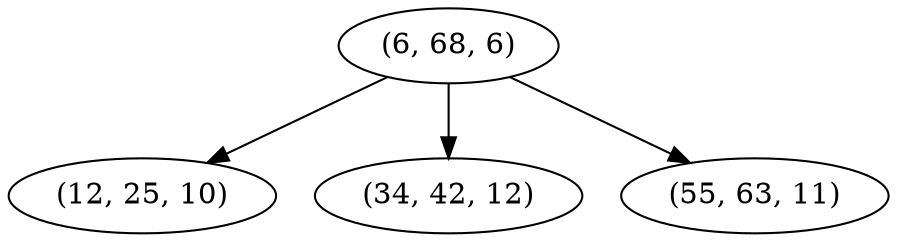 digraph tree {
    "(6, 68, 6)";
    "(12, 25, 10)";
    "(34, 42, 12)";
    "(55, 63, 11)";
    "(6, 68, 6)" -> "(12, 25, 10)";
    "(6, 68, 6)" -> "(34, 42, 12)";
    "(6, 68, 6)" -> "(55, 63, 11)";
}
